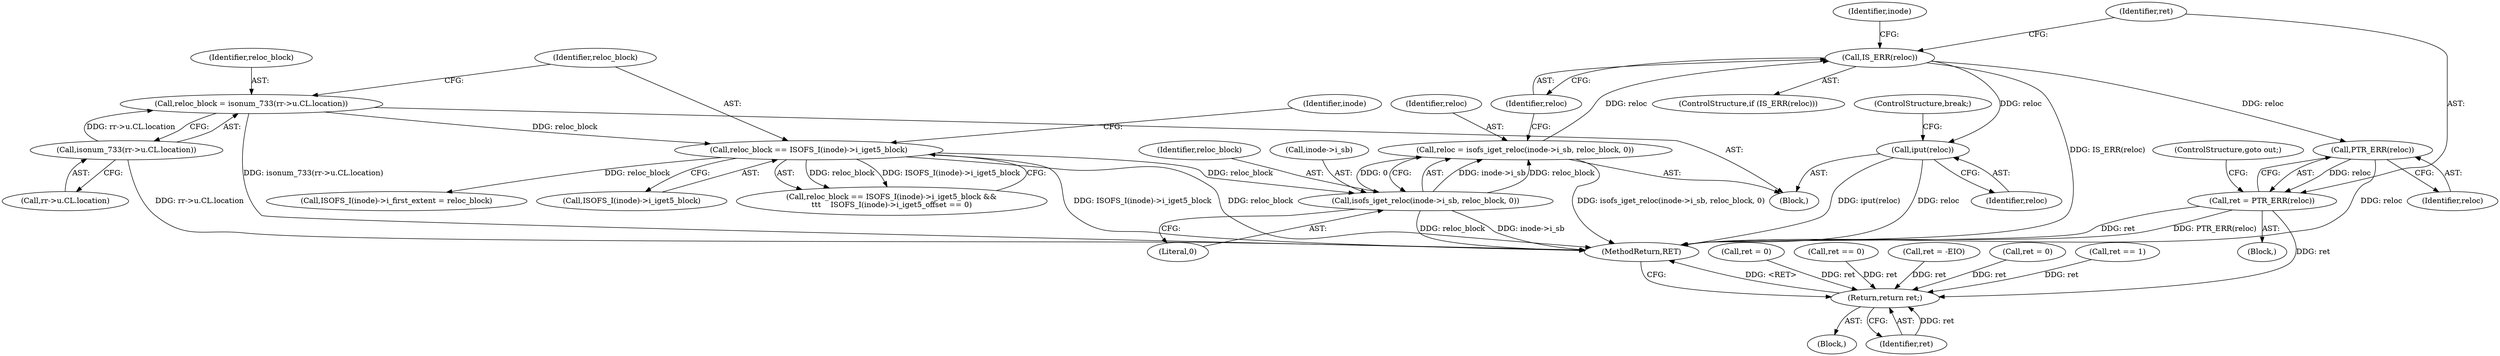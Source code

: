 digraph "0_linux_4e2024624e678f0ebb916e6192bd23c1f9fdf696@pointer" {
"1000793" [label="(Call,IS_ERR(reloc))"];
"1000784" [label="(Call,reloc = isofs_iget_reloc(inode->i_sb, reloc_block, 0))"];
"1000786" [label="(Call,isofs_iget_reloc(inode->i_sb, reloc_block, 0))"];
"1000764" [label="(Call,reloc_block == ISOFS_I(inode)->i_iget5_block)"];
"1000752" [label="(Call,reloc_block = isonum_733(rr->u.CL.location))"];
"1000754" [label="(Call,isonum_733(rr->u.CL.location))"];
"1000798" [label="(Call,PTR_ERR(reloc))"];
"1000796" [label="(Call,ret = PTR_ERR(reloc))"];
"1001001" [label="(Return,return ret;)"];
"1000869" [label="(Call,iput(reloc))"];
"1000773" [label="(Identifier,inode)"];
"1000799" [label="(Identifier,reloc)"];
"1000803" [label="(Identifier,inode)"];
"1000796" [label="(Call,ret = PTR_ERR(reloc))"];
"1000129" [label="(Call,ret = 0)"];
"1000764" [label="(Call,reloc_block == ISOFS_I(inode)->i_iget5_block)"];
"1000793" [label="(Call,IS_ERR(reloc))"];
"1000790" [label="(Identifier,reloc_block)"];
"1000871" [label="(ControlStructure,break;)"];
"1000795" [label="(Block,)"];
"1000784" [label="(Call,reloc = isofs_iget_reloc(inode->i_sb, reloc_block, 0))"];
"1000985" [label="(Call,ret == 0)"];
"1000794" [label="(Identifier,reloc)"];
"1000800" [label="(ControlStructure,goto out;)"];
"1001004" [label="(Call,ret = -EIO)"];
"1000870" [label="(Identifier,reloc)"];
"1000798" [label="(Call,PTR_ERR(reloc))"];
"1001009" [label="(MethodReturn,RET)"];
"1000785" [label="(Identifier,reloc)"];
"1000754" [label="(Call,isonum_733(rr->u.CL.location))"];
"1000778" [label="(Call,ISOFS_I(inode)->i_first_extent = reloc_block)"];
"1000763" [label="(Call,reloc_block == ISOFS_I(inode)->i_iget5_block &&\n\t\t\t    ISOFS_I(inode)->i_iget5_offset == 0)"];
"1000797" [label="(Identifier,ret)"];
"1000755" [label="(Call,rr->u.CL.location)"];
"1000786" [label="(Call,isofs_iget_reloc(inode->i_sb, reloc_block, 0))"];
"1000869" [label="(Call,iput(reloc))"];
"1000753" [label="(Identifier,reloc_block)"];
"1000116" [label="(Block,)"];
"1000993" [label="(Call,ret = 0)"];
"1001002" [label="(Identifier,ret)"];
"1000990" [label="(Call,ret == 1)"];
"1001001" [label="(Return,return ret;)"];
"1000792" [label="(ControlStructure,if (IS_ERR(reloc)))"];
"1000787" [label="(Call,inode->i_sb)"];
"1000765" [label="(Identifier,reloc_block)"];
"1000791" [label="(Literal,0)"];
"1000234" [label="(Block,)"];
"1000766" [label="(Call,ISOFS_I(inode)->i_iget5_block)"];
"1000752" [label="(Call,reloc_block = isonum_733(rr->u.CL.location))"];
"1000793" -> "1000792"  [label="AST: "];
"1000793" -> "1000794"  [label="CFG: "];
"1000794" -> "1000793"  [label="AST: "];
"1000797" -> "1000793"  [label="CFG: "];
"1000803" -> "1000793"  [label="CFG: "];
"1000793" -> "1001009"  [label="DDG: IS_ERR(reloc)"];
"1000784" -> "1000793"  [label="DDG: reloc"];
"1000793" -> "1000798"  [label="DDG: reloc"];
"1000793" -> "1000869"  [label="DDG: reloc"];
"1000784" -> "1000234"  [label="AST: "];
"1000784" -> "1000786"  [label="CFG: "];
"1000785" -> "1000784"  [label="AST: "];
"1000786" -> "1000784"  [label="AST: "];
"1000794" -> "1000784"  [label="CFG: "];
"1000784" -> "1001009"  [label="DDG: isofs_iget_reloc(inode->i_sb, reloc_block, 0)"];
"1000786" -> "1000784"  [label="DDG: inode->i_sb"];
"1000786" -> "1000784"  [label="DDG: reloc_block"];
"1000786" -> "1000784"  [label="DDG: 0"];
"1000786" -> "1000791"  [label="CFG: "];
"1000787" -> "1000786"  [label="AST: "];
"1000790" -> "1000786"  [label="AST: "];
"1000791" -> "1000786"  [label="AST: "];
"1000786" -> "1001009"  [label="DDG: reloc_block"];
"1000786" -> "1001009"  [label="DDG: inode->i_sb"];
"1000764" -> "1000786"  [label="DDG: reloc_block"];
"1000764" -> "1000763"  [label="AST: "];
"1000764" -> "1000766"  [label="CFG: "];
"1000765" -> "1000764"  [label="AST: "];
"1000766" -> "1000764"  [label="AST: "];
"1000773" -> "1000764"  [label="CFG: "];
"1000763" -> "1000764"  [label="CFG: "];
"1000764" -> "1001009"  [label="DDG: ISOFS_I(inode)->i_iget5_block"];
"1000764" -> "1001009"  [label="DDG: reloc_block"];
"1000764" -> "1000763"  [label="DDG: reloc_block"];
"1000764" -> "1000763"  [label="DDG: ISOFS_I(inode)->i_iget5_block"];
"1000752" -> "1000764"  [label="DDG: reloc_block"];
"1000764" -> "1000778"  [label="DDG: reloc_block"];
"1000752" -> "1000234"  [label="AST: "];
"1000752" -> "1000754"  [label="CFG: "];
"1000753" -> "1000752"  [label="AST: "];
"1000754" -> "1000752"  [label="AST: "];
"1000765" -> "1000752"  [label="CFG: "];
"1000752" -> "1001009"  [label="DDG: isonum_733(rr->u.CL.location)"];
"1000754" -> "1000752"  [label="DDG: rr->u.CL.location"];
"1000754" -> "1000755"  [label="CFG: "];
"1000755" -> "1000754"  [label="AST: "];
"1000754" -> "1001009"  [label="DDG: rr->u.CL.location"];
"1000798" -> "1000796"  [label="AST: "];
"1000798" -> "1000799"  [label="CFG: "];
"1000799" -> "1000798"  [label="AST: "];
"1000796" -> "1000798"  [label="CFG: "];
"1000798" -> "1001009"  [label="DDG: reloc"];
"1000798" -> "1000796"  [label="DDG: reloc"];
"1000796" -> "1000795"  [label="AST: "];
"1000797" -> "1000796"  [label="AST: "];
"1000800" -> "1000796"  [label="CFG: "];
"1000796" -> "1001009"  [label="DDG: PTR_ERR(reloc)"];
"1000796" -> "1001009"  [label="DDG: ret"];
"1000796" -> "1001001"  [label="DDG: ret"];
"1001001" -> "1000116"  [label="AST: "];
"1001001" -> "1001002"  [label="CFG: "];
"1001002" -> "1001001"  [label="AST: "];
"1001009" -> "1001001"  [label="CFG: "];
"1001001" -> "1001009"  [label="DDG: <RET>"];
"1001002" -> "1001001"  [label="DDG: ret"];
"1000129" -> "1001001"  [label="DDG: ret"];
"1000990" -> "1001001"  [label="DDG: ret"];
"1001004" -> "1001001"  [label="DDG: ret"];
"1000985" -> "1001001"  [label="DDG: ret"];
"1000993" -> "1001001"  [label="DDG: ret"];
"1000869" -> "1000234"  [label="AST: "];
"1000869" -> "1000870"  [label="CFG: "];
"1000870" -> "1000869"  [label="AST: "];
"1000871" -> "1000869"  [label="CFG: "];
"1000869" -> "1001009"  [label="DDG: reloc"];
"1000869" -> "1001009"  [label="DDG: iput(reloc)"];
}
